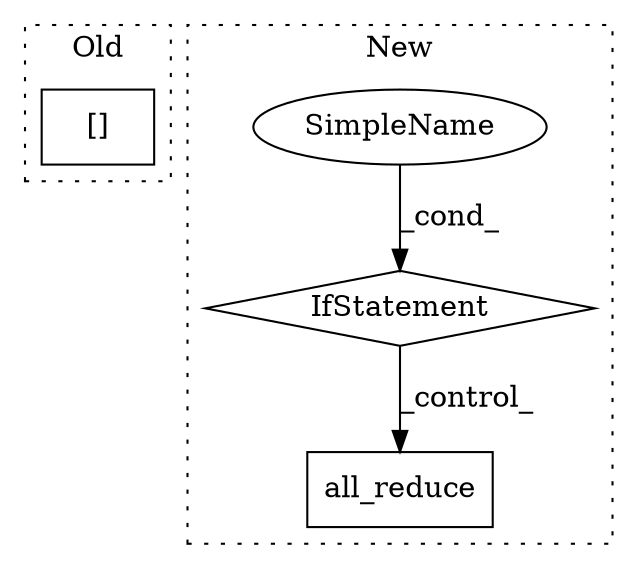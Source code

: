 digraph G {
subgraph cluster0 {
1 [label="[]" a="2" s="1836,1856" l="18,1" shape="box"];
label = "Old";
style="dotted";
}
subgraph cluster1 {
2 [label="all_reduce" a="32" s="3043,3099" l="11,1" shape="box"];
3 [label="IfStatement" a="25" s="2867,2887" l="4,2" shape="diamond"];
4 [label="SimpleName" a="42" s="" l="" shape="ellipse"];
label = "New";
style="dotted";
}
3 -> 2 [label="_control_"];
4 -> 3 [label="_cond_"];
}